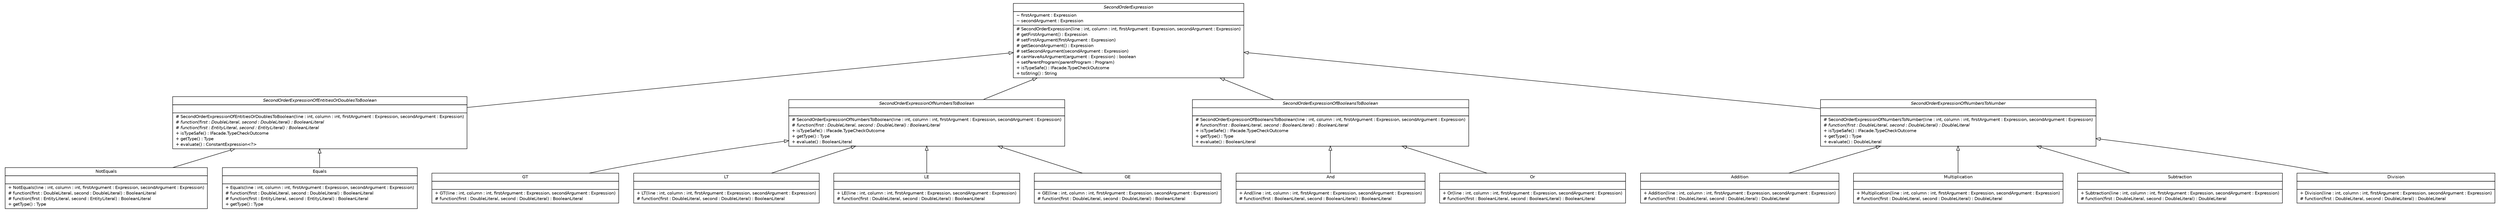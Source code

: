 #!/usr/local/bin/dot
#
# Class diagram 
# Generated by UMLGraph version R5_6 (http://www.umlgraph.org/)
#

digraph G {
	edge [fontname="Helvetica",fontsize=10,labelfontname="Helvetica",labelfontsize=10];
	node [fontname="Helvetica",fontsize=10,shape=plaintext];
	nodesep=0.25;
	ranksep=0.5;
	// model.programs.parsing.language.expression.second_order.And
	c1324 [label=<<table title="model.programs.parsing.language.expression.second_order.And" border="0" cellborder="1" cellspacing="0" cellpadding="2" port="p" href="./And.html">
		<tr><td><table border="0" cellspacing="0" cellpadding="1">
<tr><td align="center" balign="center"> And </td></tr>
		</table></td></tr>
		<tr><td><table border="0" cellspacing="0" cellpadding="1">
<tr><td align="left" balign="left">  </td></tr>
		</table></td></tr>
		<tr><td><table border="0" cellspacing="0" cellpadding="1">
<tr><td align="left" balign="left"> + And(line : int, column : int, firstArgument : Expression, secondArgument : Expression) </td></tr>
<tr><td align="left" balign="left"> # function(first : BooleanLiteral, second : BooleanLiteral) : BooleanLiteral </td></tr>
		</table></td></tr>
		</table>>, URL="./And.html", fontname="Helvetica", fontcolor="black", fontsize=10.0];
	// model.programs.parsing.language.expression.second_order.SecondOrderExpressionOfEntitiesOrDoublesToBoolean
	c1325 [label=<<table title="model.programs.parsing.language.expression.second_order.SecondOrderExpressionOfEntitiesOrDoublesToBoolean" border="0" cellborder="1" cellspacing="0" cellpadding="2" port="p" href="./SecondOrderExpressionOfEntitiesOrDoublesToBoolean.html">
		<tr><td><table border="0" cellspacing="0" cellpadding="1">
<tr><td align="center" balign="center"><font face="Helvetica-Oblique"> SecondOrderExpressionOfEntitiesOrDoublesToBoolean </font></td></tr>
		</table></td></tr>
		<tr><td><table border="0" cellspacing="0" cellpadding="1">
<tr><td align="left" balign="left">  </td></tr>
		</table></td></tr>
		<tr><td><table border="0" cellspacing="0" cellpadding="1">
<tr><td align="left" balign="left"> # SecondOrderExpressionOfEntitiesOrDoublesToBoolean(line : int, column : int, firstArgument : Expression, secondArgument : Expression) </td></tr>
<tr><td align="left" balign="left"><font face="Helvetica-Oblique" point-size="10.0"> # function(first : DoubleLiteral, second : DoubleLiteral) : BooleanLiteral </font></td></tr>
<tr><td align="left" balign="left"><font face="Helvetica-Oblique" point-size="10.0"> # function(first : EntityLiteral, second : EntityLiteral) : BooleanLiteral </font></td></tr>
<tr><td align="left" balign="left"> + isTypeSafe() : IFacade.TypeCheckOutcome </td></tr>
<tr><td align="left" balign="left"> + getType() : Type </td></tr>
<tr><td align="left" balign="left"> + evaluate() : ConstantExpression&lt;?&gt; </td></tr>
		</table></td></tr>
		</table>>, URL="./SecondOrderExpressionOfEntitiesOrDoublesToBoolean.html", fontname="Helvetica", fontcolor="black", fontsize=10.0];
	// model.programs.parsing.language.expression.second_order.Or
	c1326 [label=<<table title="model.programs.parsing.language.expression.second_order.Or" border="0" cellborder="1" cellspacing="0" cellpadding="2" port="p" href="./Or.html">
		<tr><td><table border="0" cellspacing="0" cellpadding="1">
<tr><td align="center" balign="center"> Or </td></tr>
		</table></td></tr>
		<tr><td><table border="0" cellspacing="0" cellpadding="1">
<tr><td align="left" balign="left">  </td></tr>
		</table></td></tr>
		<tr><td><table border="0" cellspacing="0" cellpadding="1">
<tr><td align="left" balign="left"> + Or(line : int, column : int, firstArgument : Expression, secondArgument : Expression) </td></tr>
<tr><td align="left" balign="left"> # function(first : BooleanLiteral, second : BooleanLiteral) : BooleanLiteral </td></tr>
		</table></td></tr>
		</table>>, URL="./Or.html", fontname="Helvetica", fontcolor="black", fontsize=10.0];
	// model.programs.parsing.language.expression.second_order.Addition
	c1327 [label=<<table title="model.programs.parsing.language.expression.second_order.Addition" border="0" cellborder="1" cellspacing="0" cellpadding="2" port="p" href="./Addition.html">
		<tr><td><table border="0" cellspacing="0" cellpadding="1">
<tr><td align="center" balign="center"> Addition </td></tr>
		</table></td></tr>
		<tr><td><table border="0" cellspacing="0" cellpadding="1">
<tr><td align="left" balign="left">  </td></tr>
		</table></td></tr>
		<tr><td><table border="0" cellspacing="0" cellpadding="1">
<tr><td align="left" balign="left"> + Addition(line : int, column : int, firstArgument : Expression, secondArgument : Expression) </td></tr>
<tr><td align="left" balign="left"> # function(first : DoubleLiteral, second : DoubleLiteral) : DoubleLiteral </td></tr>
		</table></td></tr>
		</table>>, URL="./Addition.html", fontname="Helvetica", fontcolor="black", fontsize=10.0];
	// model.programs.parsing.language.expression.second_order.NotEquals
	c1328 [label=<<table title="model.programs.parsing.language.expression.second_order.NotEquals" border="0" cellborder="1" cellspacing="0" cellpadding="2" port="p" href="./NotEquals.html">
		<tr><td><table border="0" cellspacing="0" cellpadding="1">
<tr><td align="center" balign="center"> NotEquals </td></tr>
		</table></td></tr>
		<tr><td><table border="0" cellspacing="0" cellpadding="1">
<tr><td align="left" balign="left">  </td></tr>
		</table></td></tr>
		<tr><td><table border="0" cellspacing="0" cellpadding="1">
<tr><td align="left" balign="left"> + NotEquals(line : int, column : int, firstArgument : Expression, secondArgument : Expression) </td></tr>
<tr><td align="left" balign="left"> # function(first : DoubleLiteral, second : DoubleLiteral) : BooleanLiteral </td></tr>
<tr><td align="left" balign="left"> # function(first : EntityLiteral, second : EntityLiteral) : BooleanLiteral </td></tr>
<tr><td align="left" balign="left"> + getType() : Type </td></tr>
		</table></td></tr>
		</table>>, URL="./NotEquals.html", fontname="Helvetica", fontcolor="black", fontsize=10.0];
	// model.programs.parsing.language.expression.second_order.Equals
	c1329 [label=<<table title="model.programs.parsing.language.expression.second_order.Equals" border="0" cellborder="1" cellspacing="0" cellpadding="2" port="p" href="./Equals.html">
		<tr><td><table border="0" cellspacing="0" cellpadding="1">
<tr><td align="center" balign="center"> Equals </td></tr>
		</table></td></tr>
		<tr><td><table border="0" cellspacing="0" cellpadding="1">
<tr><td align="left" balign="left">  </td></tr>
		</table></td></tr>
		<tr><td><table border="0" cellspacing="0" cellpadding="1">
<tr><td align="left" balign="left"> + Equals(line : int, column : int, firstArgument : Expression, secondArgument : Expression) </td></tr>
<tr><td align="left" balign="left"> # function(first : DoubleLiteral, second : DoubleLiteral) : BooleanLiteral </td></tr>
<tr><td align="left" balign="left"> # function(first : EntityLiteral, second : EntityLiteral) : BooleanLiteral </td></tr>
<tr><td align="left" balign="left"> + getType() : Type </td></tr>
		</table></td></tr>
		</table>>, URL="./Equals.html", fontname="Helvetica", fontcolor="black", fontsize=10.0];
	// model.programs.parsing.language.expression.second_order.SecondOrderExpression
	c1330 [label=<<table title="model.programs.parsing.language.expression.second_order.SecondOrderExpression" border="0" cellborder="1" cellspacing="0" cellpadding="2" port="p" href="./SecondOrderExpression.html">
		<tr><td><table border="0" cellspacing="0" cellpadding="1">
<tr><td align="center" balign="center"><font face="Helvetica-Oblique"> SecondOrderExpression </font></td></tr>
		</table></td></tr>
		<tr><td><table border="0" cellspacing="0" cellpadding="1">
<tr><td align="left" balign="left"> ~ firstArgument : Expression </td></tr>
<tr><td align="left" balign="left"> ~ secondArgument : Expression </td></tr>
		</table></td></tr>
		<tr><td><table border="0" cellspacing="0" cellpadding="1">
<tr><td align="left" balign="left"> # SecondOrderExpression(line : int, column : int, firstArgument : Expression, secondArgument : Expression) </td></tr>
<tr><td align="left" balign="left"> # getFirstArgument() : Expression </td></tr>
<tr><td align="left" balign="left"> # setFirstArgument(firstArgument : Expression) </td></tr>
<tr><td align="left" balign="left"> # getSecondArgument() : Expression </td></tr>
<tr><td align="left" balign="left"> # setSecondArgument(secondArgument : Expression) </td></tr>
<tr><td align="left" balign="left"> # canHaveAsArgument(argument : Expression) : boolean </td></tr>
<tr><td align="left" balign="left"> + setParentProgram(parentProgram : Program) </td></tr>
<tr><td align="left" balign="left"> + isTypeSafe() : IFacade.TypeCheckOutcome </td></tr>
<tr><td align="left" balign="left"> + toString() : String </td></tr>
		</table></td></tr>
		</table>>, URL="./SecondOrderExpression.html", fontname="Helvetica", fontcolor="black", fontsize=10.0];
	// model.programs.parsing.language.expression.second_order.GT
	c1331 [label=<<table title="model.programs.parsing.language.expression.second_order.GT" border="0" cellborder="1" cellspacing="0" cellpadding="2" port="p" href="./GT.html">
		<tr><td><table border="0" cellspacing="0" cellpadding="1">
<tr><td align="center" balign="center"> GT </td></tr>
		</table></td></tr>
		<tr><td><table border="0" cellspacing="0" cellpadding="1">
<tr><td align="left" balign="left">  </td></tr>
		</table></td></tr>
		<tr><td><table border="0" cellspacing="0" cellpadding="1">
<tr><td align="left" balign="left"> + GT(line : int, column : int, firstArgument : Expression, secondArgument : Expression) </td></tr>
<tr><td align="left" balign="left"> # function(first : DoubleLiteral, second : DoubleLiteral) : BooleanLiteral </td></tr>
		</table></td></tr>
		</table>>, URL="./GT.html", fontname="Helvetica", fontcolor="black", fontsize=10.0];
	// model.programs.parsing.language.expression.second_order.SecondOrderExpressionOfNumbersToBoolean
	c1332 [label=<<table title="model.programs.parsing.language.expression.second_order.SecondOrderExpressionOfNumbersToBoolean" border="0" cellborder="1" cellspacing="0" cellpadding="2" port="p" href="./SecondOrderExpressionOfNumbersToBoolean.html">
		<tr><td><table border="0" cellspacing="0" cellpadding="1">
<tr><td align="center" balign="center"><font face="Helvetica-Oblique"> SecondOrderExpressionOfNumbersToBoolean </font></td></tr>
		</table></td></tr>
		<tr><td><table border="0" cellspacing="0" cellpadding="1">
<tr><td align="left" balign="left">  </td></tr>
		</table></td></tr>
		<tr><td><table border="0" cellspacing="0" cellpadding="1">
<tr><td align="left" balign="left"> # SecondOrderExpressionOfNumbersToBoolean(line : int, column : int, firstArgument : Expression, secondArgument : Expression) </td></tr>
<tr><td align="left" balign="left"><font face="Helvetica-Oblique" point-size="10.0"> # function(first : DoubleLiteral, second : DoubleLiteral) : BooleanLiteral </font></td></tr>
<tr><td align="left" balign="left"> + isTypeSafe() : IFacade.TypeCheckOutcome </td></tr>
<tr><td align="left" balign="left"> + getType() : Type </td></tr>
<tr><td align="left" balign="left"> + evaluate() : BooleanLiteral </td></tr>
		</table></td></tr>
		</table>>, URL="./SecondOrderExpressionOfNumbersToBoolean.html", fontname="Helvetica", fontcolor="black", fontsize=10.0];
	// model.programs.parsing.language.expression.second_order.LT
	c1333 [label=<<table title="model.programs.parsing.language.expression.second_order.LT" border="0" cellborder="1" cellspacing="0" cellpadding="2" port="p" href="./LT.html">
		<tr><td><table border="0" cellspacing="0" cellpadding="1">
<tr><td align="center" balign="center"> LT </td></tr>
		</table></td></tr>
		<tr><td><table border="0" cellspacing="0" cellpadding="1">
<tr><td align="left" balign="left">  </td></tr>
		</table></td></tr>
		<tr><td><table border="0" cellspacing="0" cellpadding="1">
<tr><td align="left" balign="left"> + LT(line : int, column : int, firstArgument : Expression, secondArgument : Expression) </td></tr>
<tr><td align="left" balign="left"> # function(first : DoubleLiteral, second : DoubleLiteral) : BooleanLiteral </td></tr>
		</table></td></tr>
		</table>>, URL="./LT.html", fontname="Helvetica", fontcolor="black", fontsize=10.0];
	// model.programs.parsing.language.expression.second_order.LE
	c1334 [label=<<table title="model.programs.parsing.language.expression.second_order.LE" border="0" cellborder="1" cellspacing="0" cellpadding="2" port="p" href="./LE.html">
		<tr><td><table border="0" cellspacing="0" cellpadding="1">
<tr><td align="center" balign="center"> LE </td></tr>
		</table></td></tr>
		<tr><td><table border="0" cellspacing="0" cellpadding="1">
<tr><td align="left" balign="left">  </td></tr>
		</table></td></tr>
		<tr><td><table border="0" cellspacing="0" cellpadding="1">
<tr><td align="left" balign="left"> + LE(line : int, column : int, firstArgument : Expression, secondArgument : Expression) </td></tr>
<tr><td align="left" balign="left"> # function(first : DoubleLiteral, second : DoubleLiteral) : BooleanLiteral </td></tr>
		</table></td></tr>
		</table>>, URL="./LE.html", fontname="Helvetica", fontcolor="black", fontsize=10.0];
	// model.programs.parsing.language.expression.second_order.Multiplication
	c1335 [label=<<table title="model.programs.parsing.language.expression.second_order.Multiplication" border="0" cellborder="1" cellspacing="0" cellpadding="2" port="p" href="./Multiplication.html">
		<tr><td><table border="0" cellspacing="0" cellpadding="1">
<tr><td align="center" balign="center"> Multiplication </td></tr>
		</table></td></tr>
		<tr><td><table border="0" cellspacing="0" cellpadding="1">
<tr><td align="left" balign="left">  </td></tr>
		</table></td></tr>
		<tr><td><table border="0" cellspacing="0" cellpadding="1">
<tr><td align="left" balign="left"> + Multiplication(line : int, column : int, firstArgument : Expression, secondArgument : Expression) </td></tr>
<tr><td align="left" balign="left"> # function(first : DoubleLiteral, second : DoubleLiteral) : DoubleLiteral </td></tr>
		</table></td></tr>
		</table>>, URL="./Multiplication.html", fontname="Helvetica", fontcolor="black", fontsize=10.0];
	// model.programs.parsing.language.expression.second_order.SecondOrderExpressionOfBooleansToBoolean
	c1336 [label=<<table title="model.programs.parsing.language.expression.second_order.SecondOrderExpressionOfBooleansToBoolean" border="0" cellborder="1" cellspacing="0" cellpadding="2" port="p" href="./SecondOrderExpressionOfBooleansToBoolean.html">
		<tr><td><table border="0" cellspacing="0" cellpadding="1">
<tr><td align="center" balign="center"><font face="Helvetica-Oblique"> SecondOrderExpressionOfBooleansToBoolean </font></td></tr>
		</table></td></tr>
		<tr><td><table border="0" cellspacing="0" cellpadding="1">
<tr><td align="left" balign="left">  </td></tr>
		</table></td></tr>
		<tr><td><table border="0" cellspacing="0" cellpadding="1">
<tr><td align="left" balign="left"> # SecondOrderExpressionOfBooleansToBoolean(line : int, column : int, firstArgument : Expression, secondArgument : Expression) </td></tr>
<tr><td align="left" balign="left"><font face="Helvetica-Oblique" point-size="10.0"> # function(first : BooleanLiteral, second : BooleanLiteral) : BooleanLiteral </font></td></tr>
<tr><td align="left" balign="left"> + isTypeSafe() : IFacade.TypeCheckOutcome </td></tr>
<tr><td align="left" balign="left"> + getType() : Type </td></tr>
<tr><td align="left" balign="left"> + evaluate() : BooleanLiteral </td></tr>
		</table></td></tr>
		</table>>, URL="./SecondOrderExpressionOfBooleansToBoolean.html", fontname="Helvetica", fontcolor="black", fontsize=10.0];
	// model.programs.parsing.language.expression.second_order.Subtraction
	c1337 [label=<<table title="model.programs.parsing.language.expression.second_order.Subtraction" border="0" cellborder="1" cellspacing="0" cellpadding="2" port="p" href="./Subtraction.html">
		<tr><td><table border="0" cellspacing="0" cellpadding="1">
<tr><td align="center" balign="center"> Subtraction </td></tr>
		</table></td></tr>
		<tr><td><table border="0" cellspacing="0" cellpadding="1">
<tr><td align="left" balign="left">  </td></tr>
		</table></td></tr>
		<tr><td><table border="0" cellspacing="0" cellpadding="1">
<tr><td align="left" balign="left"> + Subtraction(line : int, column : int, firstArgument : Expression, secondArgument : Expression) </td></tr>
<tr><td align="left" balign="left"> # function(first : DoubleLiteral, second : DoubleLiteral) : DoubleLiteral </td></tr>
		</table></td></tr>
		</table>>, URL="./Subtraction.html", fontname="Helvetica", fontcolor="black", fontsize=10.0];
	// model.programs.parsing.language.expression.second_order.Division
	c1338 [label=<<table title="model.programs.parsing.language.expression.second_order.Division" border="0" cellborder="1" cellspacing="0" cellpadding="2" port="p" href="./Division.html">
		<tr><td><table border="0" cellspacing="0" cellpadding="1">
<tr><td align="center" balign="center"> Division </td></tr>
		</table></td></tr>
		<tr><td><table border="0" cellspacing="0" cellpadding="1">
<tr><td align="left" balign="left">  </td></tr>
		</table></td></tr>
		<tr><td><table border="0" cellspacing="0" cellpadding="1">
<tr><td align="left" balign="left"> + Division(line : int, column : int, firstArgument : Expression, secondArgument : Expression) </td></tr>
<tr><td align="left" balign="left"> # function(first : DoubleLiteral, second : DoubleLiteral) : DoubleLiteral </td></tr>
		</table></td></tr>
		</table>>, URL="./Division.html", fontname="Helvetica", fontcolor="black", fontsize=10.0];
	// model.programs.parsing.language.expression.second_order.GE
	c1339 [label=<<table title="model.programs.parsing.language.expression.second_order.GE" border="0" cellborder="1" cellspacing="0" cellpadding="2" port="p" href="./GE.html">
		<tr><td><table border="0" cellspacing="0" cellpadding="1">
<tr><td align="center" balign="center"> GE </td></tr>
		</table></td></tr>
		<tr><td><table border="0" cellspacing="0" cellpadding="1">
<tr><td align="left" balign="left">  </td></tr>
		</table></td></tr>
		<tr><td><table border="0" cellspacing="0" cellpadding="1">
<tr><td align="left" balign="left"> + GE(line : int, column : int, firstArgument : Expression, secondArgument : Expression) </td></tr>
<tr><td align="left" balign="left"> # function(first : DoubleLiteral, second : DoubleLiteral) : BooleanLiteral </td></tr>
		</table></td></tr>
		</table>>, URL="./GE.html", fontname="Helvetica", fontcolor="black", fontsize=10.0];
	// model.programs.parsing.language.expression.second_order.SecondOrderExpressionOfNumbersToNumber
	c1340 [label=<<table title="model.programs.parsing.language.expression.second_order.SecondOrderExpressionOfNumbersToNumber" border="0" cellborder="1" cellspacing="0" cellpadding="2" port="p" href="./SecondOrderExpressionOfNumbersToNumber.html">
		<tr><td><table border="0" cellspacing="0" cellpadding="1">
<tr><td align="center" balign="center"><font face="Helvetica-Oblique"> SecondOrderExpressionOfNumbersToNumber </font></td></tr>
		</table></td></tr>
		<tr><td><table border="0" cellspacing="0" cellpadding="1">
<tr><td align="left" balign="left">  </td></tr>
		</table></td></tr>
		<tr><td><table border="0" cellspacing="0" cellpadding="1">
<tr><td align="left" balign="left"> # SecondOrderExpressionOfNumbersToNumber(line : int, column : int, firstArgument : Expression, secondArgument : Expression) </td></tr>
<tr><td align="left" balign="left"><font face="Helvetica-Oblique" point-size="10.0"> # function(first : DoubleLiteral, second : DoubleLiteral) : DoubleLiteral </font></td></tr>
<tr><td align="left" balign="left"> + isTypeSafe() : IFacade.TypeCheckOutcome </td></tr>
<tr><td align="left" balign="left"> + getType() : Type </td></tr>
<tr><td align="left" balign="left"> + evaluate() : DoubleLiteral </td></tr>
		</table></td></tr>
		</table>>, URL="./SecondOrderExpressionOfNumbersToNumber.html", fontname="Helvetica", fontcolor="black", fontsize=10.0];
	//model.programs.parsing.language.expression.second_order.And extends model.programs.parsing.language.expression.second_order.SecondOrderExpressionOfBooleansToBoolean
	c1336:p -> c1324:p [dir=back,arrowtail=empty];
	//model.programs.parsing.language.expression.second_order.SecondOrderExpressionOfEntitiesOrDoublesToBoolean extends model.programs.parsing.language.expression.second_order.SecondOrderExpression
	c1330:p -> c1325:p [dir=back,arrowtail=empty];
	//model.programs.parsing.language.expression.second_order.Or extends model.programs.parsing.language.expression.second_order.SecondOrderExpressionOfBooleansToBoolean
	c1336:p -> c1326:p [dir=back,arrowtail=empty];
	//model.programs.parsing.language.expression.second_order.Addition extends model.programs.parsing.language.expression.second_order.SecondOrderExpressionOfNumbersToNumber
	c1340:p -> c1327:p [dir=back,arrowtail=empty];
	//model.programs.parsing.language.expression.second_order.NotEquals extends model.programs.parsing.language.expression.second_order.SecondOrderExpressionOfEntitiesOrDoublesToBoolean
	c1325:p -> c1328:p [dir=back,arrowtail=empty];
	//model.programs.parsing.language.expression.second_order.Equals extends model.programs.parsing.language.expression.second_order.SecondOrderExpressionOfEntitiesOrDoublesToBoolean
	c1325:p -> c1329:p [dir=back,arrowtail=empty];
	//model.programs.parsing.language.expression.second_order.GT extends model.programs.parsing.language.expression.second_order.SecondOrderExpressionOfNumbersToBoolean
	c1332:p -> c1331:p [dir=back,arrowtail=empty];
	//model.programs.parsing.language.expression.second_order.SecondOrderExpressionOfNumbersToBoolean extends model.programs.parsing.language.expression.second_order.SecondOrderExpression
	c1330:p -> c1332:p [dir=back,arrowtail=empty];
	//model.programs.parsing.language.expression.second_order.LT extends model.programs.parsing.language.expression.second_order.SecondOrderExpressionOfNumbersToBoolean
	c1332:p -> c1333:p [dir=back,arrowtail=empty];
	//model.programs.parsing.language.expression.second_order.LE extends model.programs.parsing.language.expression.second_order.SecondOrderExpressionOfNumbersToBoolean
	c1332:p -> c1334:p [dir=back,arrowtail=empty];
	//model.programs.parsing.language.expression.second_order.Multiplication extends model.programs.parsing.language.expression.second_order.SecondOrderExpressionOfNumbersToNumber
	c1340:p -> c1335:p [dir=back,arrowtail=empty];
	//model.programs.parsing.language.expression.second_order.SecondOrderExpressionOfBooleansToBoolean extends model.programs.parsing.language.expression.second_order.SecondOrderExpression
	c1330:p -> c1336:p [dir=back,arrowtail=empty];
	//model.programs.parsing.language.expression.second_order.Subtraction extends model.programs.parsing.language.expression.second_order.SecondOrderExpressionOfNumbersToNumber
	c1340:p -> c1337:p [dir=back,arrowtail=empty];
	//model.programs.parsing.language.expression.second_order.Division extends model.programs.parsing.language.expression.second_order.SecondOrderExpressionOfNumbersToNumber
	c1340:p -> c1338:p [dir=back,arrowtail=empty];
	//model.programs.parsing.language.expression.second_order.GE extends model.programs.parsing.language.expression.second_order.SecondOrderExpressionOfNumbersToBoolean
	c1332:p -> c1339:p [dir=back,arrowtail=empty];
	//model.programs.parsing.language.expression.second_order.SecondOrderExpressionOfNumbersToNumber extends model.programs.parsing.language.expression.second_order.SecondOrderExpression
	c1330:p -> c1340:p [dir=back,arrowtail=empty];
}

